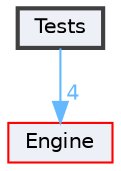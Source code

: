 digraph "Tests"
{
 // LATEX_PDF_SIZE
  bgcolor="transparent";
  edge [fontname=Helvetica,fontsize=10,labelfontname=Helvetica,labelfontsize=10];
  node [fontname=Helvetica,fontsize=10,shape=box,height=0.2,width=0.4];
  compound=true
  dir_33c78a012c8d08979f57a54a07694c46 [label="Tests", fillcolor="#edf0f7", color="grey25", style="filled,bold", URL="dir_33c78a012c8d08979f57a54a07694c46.html",tooltip=""];
  dir_0b6ee6e7e9547e675db4add2e5de97da [label="Engine", fillcolor="#edf0f7", color="red", style="filled", URL="dir_0b6ee6e7e9547e675db4add2e5de97da.html",tooltip=""];
  dir_33c78a012c8d08979f57a54a07694c46->dir_0b6ee6e7e9547e675db4add2e5de97da [headlabel="4", labeldistance=1.5 headhref="dir_000005_000001.html" href="dir_000005_000001.html" color="steelblue1" fontcolor="steelblue1"];
}
